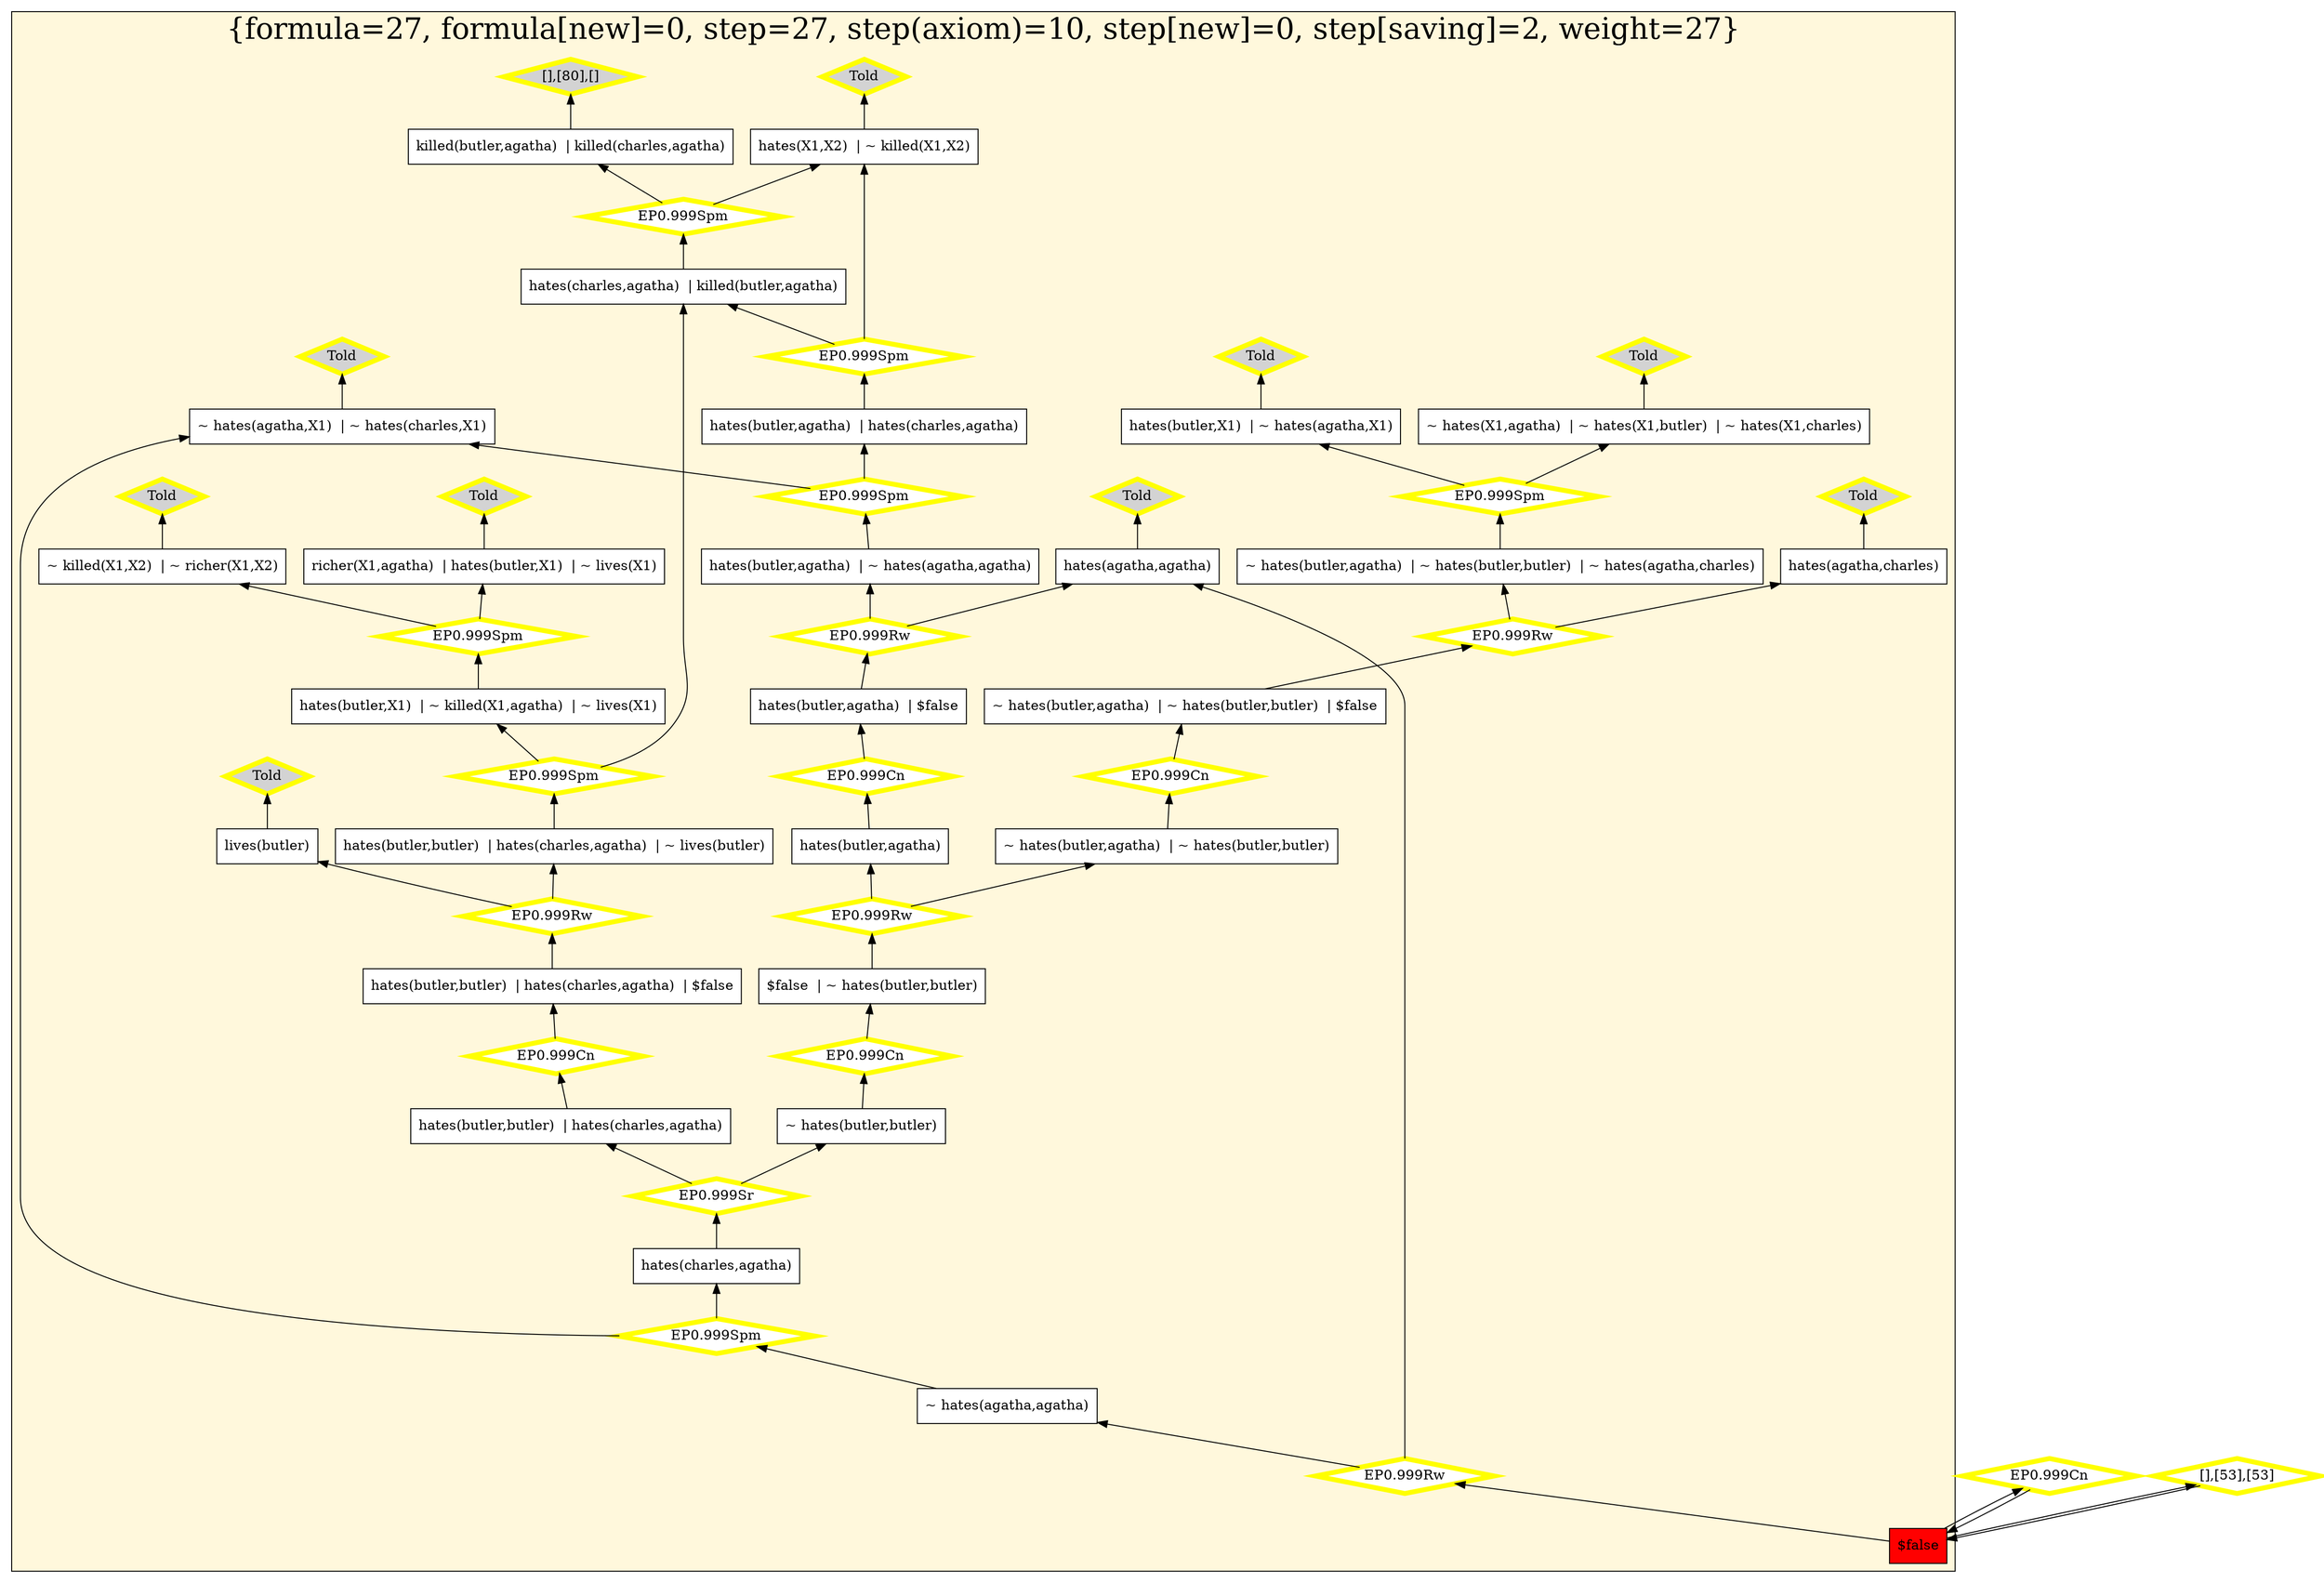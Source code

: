 digraph g 
{ rankdir=BT;
   
  "x_52" [ color="black" shape="box" label="hates(agatha,charles)" fillcolor="white" style="filled"  ];
  "x_80" [ color="black" shape="box" label="killed(butler,agatha)  | killed(charles,agatha)" fillcolor="white" style="filled"  ];
  "x_24" [ color="black" shape="box" label="hates(butler,X1)  | ~ hates(agatha,X1)" fillcolor="white" style="filled"  ];
  "x_53" [ color="black" shape="box" label="$false" fillcolor="red" style="filled"  ];
  "x_53" [ color="black" shape="box" label="$false" fillcolor="red" style="filled"  ];
  "x_5" [ color="black" shape="box" label="~ hates(butler,agatha)  | ~ hates(butler,butler)  | ~ hates(agatha,charles)" fillcolor="white" style="filled"  ];
  "x_89" [ color="black" shape="box" label="~ killed(X1,X2)  | ~ richer(X1,X2)" fillcolor="white" style="filled"  ];
  "x_53" [ color="black" shape="box" label="$false" fillcolor="red" style="filled"  ];
  "x_55" [ color="black" shape="box" label="hates(butler,agatha)  | hates(charles,agatha)" fillcolor="white" style="filled"  ];
  "x_32" [ color="black" shape="box" label="hates(butler,butler)  | hates(charles,agatha)  | ~ lives(butler)" fillcolor="white" style="filled"  ];
  "x_94" [ color="black" shape="box" label="~ hates(agatha,agatha)" fillcolor="white" style="filled"  ];
  "x_87" [ color="black" shape="box" label="hates(charles,agatha)  | killed(butler,agatha)" fillcolor="white" style="filled"  ];
  "x_39" [ color="black" shape="box" label="~ hates(butler,butler)" fillcolor="white" style="filled"  ];
  "x_97" [ color="black" shape="box" label="hates(butler,X1)  | ~ killed(X1,agatha)  | ~ lives(X1)" fillcolor="white" style="filled"  ];
  "x_98" [ color="black" shape="box" label="~ hates(butler,agatha)  | ~ hates(butler,butler)" fillcolor="white" style="filled"  ];
  "x_62" [ color="black" shape="box" label="$false  | ~ hates(butler,butler)" fillcolor="white" style="filled"  ];
  "x_10" [ color="black" shape="box" label="lives(butler)" fillcolor="white" style="filled"  ];
  "x_41" [ color="black" shape="box" label="hates(butler,agatha)  | ~ hates(agatha,agatha)" fillcolor="white" style="filled"  ];
  "x_68" [ color="black" shape="box" label="~ hates(X1,agatha)  | ~ hates(X1,butler)  | ~ hates(X1,charles)" fillcolor="white" style="filled"  ];
  "x_64" [ color="black" shape="box" label="hates(X1,X2)  | ~ killed(X1,X2)" fillcolor="white" style="filled"  ];
  "x_14" [ color="black" shape="box" label="hates(butler,butler)  | hates(charles,agatha)  | $false" fillcolor="white" style="filled"  ];
  "x_31" [ color="black" shape="box" label="richer(X1,agatha)  | hates(butler,X1)  | ~ lives(X1)" fillcolor="white" style="filled"  ];
  "x_44" [ color="black" shape="box" label="hates(butler,agatha)" fillcolor="white" style="filled"  ];
  "x_46" [ color="black" shape="box" label="hates(agatha,agatha)" fillcolor="white" style="filled"  ];
  "x_71" [ color="black" shape="box" label="hates(charles,agatha)" fillcolor="white" style="filled"  ];
  "x_73" [ color="black" shape="box" label="hates(butler,butler)  | hates(charles,agatha)" fillcolor="white" style="filled"  ];
  "x_48" [ color="black" shape="box" label="~ hates(butler,agatha)  | ~ hates(butler,butler)  | $false" fillcolor="white" style="filled"  ];
  "x_21" [ color="black" shape="box" label="~ hates(agatha,X1)  | ~ hates(charles,X1)" fillcolor="white" style="filled"  ];
  "x_110" [ color="black" shape="box" label="hates(butler,agatha)  | $false" fillcolor="white" style="filled"  ];
  "-5e8d77c6:1240b30da25:-7f46" [ URL="http://browser.inference-web.org/iwbrowser/BrowseNodeSet?url=http%3A%2F%2Finference-web.org%2Fproofs%2Ftptp%2FSolutions%2FPUZ%2FPUZ001-1%2FEP---1.1pre%2Fanswer.owl%23ns_10" color="yellow" shape="diamond" label="Told" fillcolor="lightgrey" style="filled" penwidth="5"  ];
  "x_24" -> "-5e8d77c6:1240b30da25:-7f46";
  "-5e8d77c6:1240b30da25:-7fa0" [ URL="http://browser.inference-web.org/iwbrowser/BrowseNodeSet?url=http%3A%2F%2Finference-web.org%2Fproofs%2Ftptp%2FSolutions%2FPUZ%2FPUZ001-1%2FEP---1.1pre%2Fanswer.owl%23ns_12" color="yellow" shape="diamond" label="[],[80],[]" fillcolor="lightgrey" style="filled" penwidth="5"  ];
  "x_80" -> "-5e8d77c6:1240b30da25:-7fa0";
  "-5e8d77c6:1240b30da25:-7f38" [ URL="http://browser.inference-web.org/iwbrowser/BrowseNodeSet?url=http%3A%2F%2Finference-web.org%2Fproofs%2Ftptp%2FSolutions%2FPUZ%2FPUZ001-1%2FEP---1.1pre%2Fanswer.owl%23ns_26" color="yellow" shape="diamond" label="EP0.999Rw" fillcolor="white" style="filled" penwidth="5"  ];
  "x_14" -> "-5e8d77c6:1240b30da25:-7f38";
  "-5e8d77c6:1240b30da25:-7f38" -> "x_10";
  "-5e8d77c6:1240b30da25:-7f38" -> "x_32";
  "-5e8d77c6:1240b30da25:-7f97" [ URL="http://browser.inference-web.org/iwbrowser/BrowseNodeSet?url=http%3A%2F%2Finference-web.org%2Fproofs%2Ftptp%2FSolutions%2FPUZ%2FPUZ001-1%2FEP---1.1pre%2Fanswer.owl%23ns_44" color="yellow" shape="diamond" label="EP0.999Cn" fillcolor="white" style="filled" penwidth="5"  ];
  "x_53" -> "-5e8d77c6:1240b30da25:-7f97";
  "-5e8d77c6:1240b30da25:-7f97" -> "x_53";
  "-5e8d77c6:1240b30da25:-7f50" [ URL="http://browser.inference-web.org/iwbrowser/BrowseNodeSet?url=http%3A%2F%2Finference-web.org%2Fproofs%2Ftptp%2FSolutions%2FPUZ%2FPUZ001-1%2FEP---1.1pre%2Fanswer.owl%23ns_8" color="yellow" shape="diamond" label="Told" fillcolor="lightgrey" style="filled" penwidth="5"  ];
  "x_52" -> "-5e8d77c6:1240b30da25:-7f50";
  "-5e8d77c6:1240b30da25:-7f4b" [ URL="http://browser.inference-web.org/iwbrowser/BrowseNodeSet?url=http%3A%2F%2Finference-web.org%2Fproofs%2Ftptp%2FSolutions%2FPUZ%2FPUZ001-1%2FEP---1.1pre%2Fanswer.owl%23ns_18" color="yellow" shape="diamond" label="EP0.999Spm" fillcolor="white" style="filled" penwidth="5"  ];
  "x_5" -> "-5e8d77c6:1240b30da25:-7f4b";
  "-5e8d77c6:1240b30da25:-7f4b" -> "x_24";
  "-5e8d77c6:1240b30da25:-7f4b" -> "x_68";
  "-5e8d77c6:1240b30da25:-7fa5" [ URL="http://browser.inference-web.org/iwbrowser/BrowseNodeSet?url=http%3A%2F%2Finference-web.org%2Fproofs%2Ftptp%2FSolutions%2FPUZ%2FPUZ001-1%2FEP---1.1pre%2Fanswer.owl%23ns_13" color="yellow" shape="diamond" label="EP0.999Spm" fillcolor="white" style="filled" penwidth="5"  ];
  "x_87" -> "-5e8d77c6:1240b30da25:-7fa5";
  "-5e8d77c6:1240b30da25:-7fa5" -> "x_64";
  "-5e8d77c6:1240b30da25:-7fa5" -> "x_80";
  "-5e8d77c6:1240b30da25:-7f9b" [ URL="http://browser.inference-web.org/iwbrowser/BrowseNodeSet?url=http%3A%2F%2Finference-web.org%2Fproofs%2Ftptp%2FSolutions%2FPUZ%2FPUZ001-1%2FEP---1.1pre%2Fanswer.owl%23answer" color="yellow" shape="diamond" label="[],[53],[53]" fillcolor="white" style="filled" penwidth="5"  ];
  "x_53" -> "-5e8d77c6:1240b30da25:-7f9b";
  "-5e8d77c6:1240b30da25:-7f9b" -> "x_53";
  "-5e8d77c6:1240b30da25:-7f68" [ URL="http://browser.inference-web.org/iwbrowser/BrowseNodeSet?url=http%3A%2F%2Finference-web.org%2Fproofs%2Ftptp%2FSolutions%2FPUZ%2FPUZ001-1%2FEP---1.1pre%2Fanswer.owl%23ns_24" color="yellow" shape="diamond" label="EP0.999Spm" fillcolor="white" style="filled" penwidth="5"  ];
  "x_55" -> "-5e8d77c6:1240b30da25:-7f68";
  "-5e8d77c6:1240b30da25:-7f68" -> "x_64";
  "-5e8d77c6:1240b30da25:-7f68" -> "x_87";
  "-5e8d77c6:1240b30da25:-7f93" [ URL="http://browser.inference-web.org/iwbrowser/BrowseNodeSet?url=http%3A%2F%2Finference-web.org%2Fproofs%2Ftptp%2FSolutions%2FPUZ%2FPUZ001-1%2FEP---1.1pre%2Fanswer.owl%23ns_43" color="yellow" shape="diamond" label="EP0.999Rw" fillcolor="white" style="filled" penwidth="5"  ];
  "x_53" -> "-5e8d77c6:1240b30da25:-7f93";
  "-5e8d77c6:1240b30da25:-7f93" -> "x_46";
  "-5e8d77c6:1240b30da25:-7f93" -> "x_94";
  "-5e8d77c6:1240b30da25:-7f89" [ URL="http://browser.inference-web.org/iwbrowser/BrowseNodeSet?url=http%3A%2F%2Finference-web.org%2Fproofs%2Ftptp%2FSolutions%2FPUZ%2FPUZ001-1%2FEP---1.1pre%2Fanswer.owl%23ns_41" color="yellow" shape="diamond" label="EP0.999Spm" fillcolor="white" style="filled" penwidth="5"  ];
  "x_94" -> "-5e8d77c6:1240b30da25:-7f89";
  "-5e8d77c6:1240b30da25:-7f89" -> "x_21";
  "-5e8d77c6:1240b30da25:-7f89" -> "x_71";
  "-5e8d77c6:1240b30da25:-7f8e" [ URL="http://browser.inference-web.org/iwbrowser/BrowseNodeSet?url=http%3A%2F%2Finference-web.org%2Fproofs%2Ftptp%2FSolutions%2FPUZ%2FPUZ001-1%2FEP---1.1pre%2Fanswer.owl%23ns_7" color="yellow" shape="diamond" label="Told" fillcolor="lightgrey" style="filled" penwidth="5"  ];
  "x_46" -> "-5e8d77c6:1240b30da25:-7f8e";
  "-5e8d77c6:1240b30da25:-7f24" [ URL="http://browser.inference-web.org/iwbrowser/BrowseNodeSet?url=http%3A%2F%2Finference-web.org%2Fproofs%2Ftptp%2FSolutions%2FPUZ%2FPUZ001-1%2FEP---1.1pre%2Fanswer.owl%23ns_11" color="yellow" shape="diamond" label="Told" fillcolor="lightgrey" style="filled" penwidth="5"  ];
  "x_31" -> "-5e8d77c6:1240b30da25:-7f24";
  "-5e8d77c6:1240b30da25:-7f1f" [ URL="http://browser.inference-web.org/iwbrowser/BrowseNodeSet?url=http%3A%2F%2Finference-web.org%2Fproofs%2Ftptp%2FSolutions%2FPUZ%2FPUZ001-1%2FEP---1.1pre%2Fanswer.owl%23ns_4" color="yellow" shape="diamond" label="Told" fillcolor="lightgrey" style="filled" penwidth="5"  ];
  "x_89" -> "-5e8d77c6:1240b30da25:-7f1f";
  "-5e8d77c6:1240b30da25:-7f7b" [ URL="http://browser.inference-web.org/iwbrowser/BrowseNodeSet?url=http%3A%2F%2Finference-web.org%2Fproofs%2Ftptp%2FSolutions%2FPUZ%2FPUZ001-1%2FEP---1.1pre%2Fanswer.owl%23ns_37" color="yellow" shape="diamond" label="EP0.999Rw" fillcolor="white" style="filled" penwidth="5"  ];
  "x_62" -> "-5e8d77c6:1240b30da25:-7f7b";
  "-5e8d77c6:1240b30da25:-7f7b" -> "x_44";
  "-5e8d77c6:1240b30da25:-7f7b" -> "x_98";
  "-5e8d77c6:1240b30da25:-7f6d" [ URL="http://browser.inference-web.org/iwbrowser/BrowseNodeSet?url=http%3A%2F%2Finference-web.org%2Fproofs%2Ftptp%2FSolutions%2FPUZ%2FPUZ001-1%2FEP---1.1pre%2Fanswer.owl%23ns_33" color="yellow" shape="diamond" label="EP0.999Spm" fillcolor="white" style="filled" penwidth="5"  ];
  "x_41" -> "-5e8d77c6:1240b30da25:-7f6d";
  "-5e8d77c6:1240b30da25:-7f6d" -> "x_21";
  "-5e8d77c6:1240b30da25:-7f6d" -> "x_55";
  "-5e8d77c6:1240b30da25:-7f7f" [ URL="http://browser.inference-web.org/iwbrowser/BrowseNodeSet?url=http%3A%2F%2Finference-web.org%2Fproofs%2Ftptp%2FSolutions%2FPUZ%2FPUZ001-1%2FEP---1.1pre%2Fanswer.owl%23ns_38" color="yellow" shape="diamond" label="EP0.999Cn" fillcolor="white" style="filled" penwidth="5"  ];
  "x_39" -> "-5e8d77c6:1240b30da25:-7f7f";
  "-5e8d77c6:1240b30da25:-7f7f" -> "x_62";
  "-5e8d77c6:1240b30da25:-7f63" [ URL="http://browser.inference-web.org/iwbrowser/BrowseNodeSet?url=http%3A%2F%2Finference-web.org%2Fproofs%2Ftptp%2FSolutions%2FPUZ%2FPUZ001-1%2FEP---1.1pre%2Fanswer.owl%23ns_9" color="yellow" shape="diamond" label="Told" fillcolor="lightgrey" style="filled" penwidth="5"  ];
  "x_64" -> "-5e8d77c6:1240b30da25:-7f63";
  "-5e8d77c6:1240b30da25:-7f33" [ URL="http://browser.inference-web.org/iwbrowser/BrowseNodeSet?url=http%3A%2F%2Finference-web.org%2Fproofs%2Ftptp%2FSolutions%2FPUZ%2FPUZ001-1%2FEP---1.1pre%2Fanswer.owl%23ns_2" color="yellow" shape="diamond" label="Told" fillcolor="lightgrey" style="filled" penwidth="5"  ];
  "x_10" -> "-5e8d77c6:1240b30da25:-7f33";
  "-5e8d77c6:1240b30da25:-7f3c" [ URL="http://browser.inference-web.org/iwbrowser/BrowseNodeSet?url=http%3A%2F%2Finference-web.org%2Fproofs%2Ftptp%2FSolutions%2FPUZ%2FPUZ001-1%2FEP---1.1pre%2Fanswer.owl%23ns_27" color="yellow" shape="diamond" label="EP0.999Cn" fillcolor="white" style="filled" penwidth="5"  ];
  "x_73" -> "-5e8d77c6:1240b30da25:-7f3c";
  "-5e8d77c6:1240b30da25:-7f3c" -> "x_14";
  "-5e8d77c6:1240b30da25:-7f84" [ URL="http://browser.inference-web.org/iwbrowser/BrowseNodeSet?url=http%3A%2F%2Finference-web.org%2Fproofs%2Ftptp%2FSolutions%2FPUZ%2FPUZ001-1%2FEP---1.1pre%2Fanswer.owl%23ns_40" color="yellow" shape="diamond" label="EP0.999Sr" fillcolor="white" style="filled" penwidth="5"  ];
  "x_71" -> "-5e8d77c6:1240b30da25:-7f84";
  "-5e8d77c6:1240b30da25:-7f84" -> "x_39";
  "-5e8d77c6:1240b30da25:-7f84" -> "x_73";
  "-5e8d77c6:1240b30da25:-7f29" [ URL="http://browser.inference-web.org/iwbrowser/BrowseNodeSet?url=http%3A%2F%2Finference-web.org%2Fproofs%2Ftptp%2FSolutions%2FPUZ%2FPUZ001-1%2FEP---1.1pre%2Fanswer.owl%23ns_14" color="yellow" shape="diamond" label="EP0.999Spm" fillcolor="white" style="filled" penwidth="5"  ];
  "x_97" -> "-5e8d77c6:1240b30da25:-7f29";
  "-5e8d77c6:1240b30da25:-7f29" -> "x_31";
  "-5e8d77c6:1240b30da25:-7f29" -> "x_89";
  "-5e8d77c6:1240b30da25:-7f76" [ URL="http://browser.inference-web.org/iwbrowser/BrowseNodeSet?url=http%3A%2F%2Finference-web.org%2Fproofs%2Ftptp%2FSolutions%2FPUZ%2FPUZ001-1%2FEP---1.1pre%2Fanswer.owl%23ns_35" color="yellow" shape="diamond" label="EP0.999Cn" fillcolor="white" style="filled" penwidth="5"  ];
  "x_44" -> "-5e8d77c6:1240b30da25:-7f76";
  "-5e8d77c6:1240b30da25:-7f76" -> "x_110";
  "-5e8d77c6:1240b30da25:-7f72" [ URL="http://browser.inference-web.org/iwbrowser/BrowseNodeSet?url=http%3A%2F%2Finference-web.org%2Fproofs%2Ftptp%2FSolutions%2FPUZ%2FPUZ001-1%2FEP---1.1pre%2Fanswer.owl%23ns_34" color="yellow" shape="diamond" label="EP0.999Rw" fillcolor="white" style="filled" penwidth="5"  ];
  "x_110" -> "-5e8d77c6:1240b30da25:-7f72";
  "-5e8d77c6:1240b30da25:-7f72" -> "x_41";
  "-5e8d77c6:1240b30da25:-7f72" -> "x_46";
  "-5e8d77c6:1240b30da25:-7f59" [ URL="http://browser.inference-web.org/iwbrowser/BrowseNodeSet?url=http%3A%2F%2Finference-web.org%2Fproofs%2Ftptp%2FSolutions%2FPUZ%2FPUZ001-1%2FEP---1.1pre%2Fanswer.owl%23ns_20" color="yellow" shape="diamond" label="EP0.999Cn" fillcolor="white" style="filled" penwidth="5"  ];
  "x_98" -> "-5e8d77c6:1240b30da25:-7f59";
  "-5e8d77c6:1240b30da25:-7f59" -> "x_48";
  "-5e8d77c6:1240b30da25:-7f2e" [ URL="http://browser.inference-web.org/iwbrowser/BrowseNodeSet?url=http%3A%2F%2Finference-web.org%2Fproofs%2Ftptp%2FSolutions%2FPUZ%2FPUZ001-1%2FEP---1.1pre%2Fanswer.owl%23ns_25" color="yellow" shape="diamond" label="EP0.999Spm" fillcolor="white" style="filled" penwidth="5"  ];
  "x_32" -> "-5e8d77c6:1240b30da25:-7f2e";
  "-5e8d77c6:1240b30da25:-7f2e" -> "x_87";
  "-5e8d77c6:1240b30da25:-7f2e" -> "x_97";
  "-5e8d77c6:1240b30da25:-7f5e" [ URL="http://browser.inference-web.org/iwbrowser/BrowseNodeSet?url=http%3A%2F%2Finference-web.org%2Fproofs%2Ftptp%2FSolutions%2FPUZ%2FPUZ001-1%2FEP---1.1pre%2Fanswer.owl%23ns_5" color="yellow" shape="diamond" label="Told" fillcolor="lightgrey" style="filled" penwidth="5"  ];
  "x_21" -> "-5e8d77c6:1240b30da25:-7f5e";
  "-5e8d77c6:1240b30da25:-7f55" [ URL="http://browser.inference-web.org/iwbrowser/BrowseNodeSet?url=http%3A%2F%2Finference-web.org%2Fproofs%2Ftptp%2FSolutions%2FPUZ%2FPUZ001-1%2FEP---1.1pre%2Fanswer.owl%23ns_19" color="yellow" shape="diamond" label="EP0.999Rw" fillcolor="white" style="filled" penwidth="5"  ];
  "x_48" -> "-5e8d77c6:1240b30da25:-7f55";
  "-5e8d77c6:1240b30da25:-7f55" -> "x_5";
  "-5e8d77c6:1240b30da25:-7f55" -> "x_52";
  "-5e8d77c6:1240b30da25:-7f41" [ URL="http://browser.inference-web.org/iwbrowser/BrowseNodeSet?url=http%3A%2F%2Finference-web.org%2Fproofs%2Ftptp%2FSolutions%2FPUZ%2FPUZ001-1%2FEP---1.1pre%2Fanswer.owl%23ns_6" color="yellow" shape="diamond" label="Told" fillcolor="lightgrey" style="filled" penwidth="5"  ];
  "x_68" -> "-5e8d77c6:1240b30da25:-7f41";
  
 subgraph cluster_opt 
{ labelloc=b label="{formula=27, formula[new]=0, step=27, step(axiom)=10, step[new]=0, step[saving]=2, weight=27}" 
 fontsize=30 fillcolor=cornsilk style=filled 
  x_68 ; x_71 ; x_64 ; x_5 ; x_10 ; x_73 ; x_14 ; x_87 ; x_21 ; x_80 ; x_24 ; x_94 ; x_89 ; x_31 ; x_32 ; x_98 ; x_39 ; x_97 ; x_110 ; x_41 ; x_46 ; x_44 ; x_48 ; x_55 ; x_53 ; x_52 ; x_62 ; "-5e8d77c6:1240b30da25:-7f46" ;
 "-5e8d77c6:1240b30da25:-7fa0" ;
 "-5e8d77c6:1240b30da25:-7f38" ;
 "-5e8d77c6:1240b30da25:-7f50" ;
 "-5e8d77c6:1240b30da25:-7f4b" ;
 "-5e8d77c6:1240b30da25:-7fa5" ;
 "-5e8d77c6:1240b30da25:-7f68" ;
 "-5e8d77c6:1240b30da25:-7f93" ;
 "-5e8d77c6:1240b30da25:-7f89" ;
 "-5e8d77c6:1240b30da25:-7f8e" ;
 "-5e8d77c6:1240b30da25:-7f24" ;
 "-5e8d77c6:1240b30da25:-7f1f" ;
 "-5e8d77c6:1240b30da25:-7f7b" ;
 "-5e8d77c6:1240b30da25:-7f6d" ;
 "-5e8d77c6:1240b30da25:-7f7f" ;
 "-5e8d77c6:1240b30da25:-7f63" ;
 "-5e8d77c6:1240b30da25:-7f33" ;
 "-5e8d77c6:1240b30da25:-7f3c" ;
 "-5e8d77c6:1240b30da25:-7f84" ;
 "-5e8d77c6:1240b30da25:-7f29" ;
 "-5e8d77c6:1240b30da25:-7f76" ;
 "-5e8d77c6:1240b30da25:-7f72" ;
 "-5e8d77c6:1240b30da25:-7f59" ;
 "-5e8d77c6:1240b30da25:-7f2e" ;
 "-5e8d77c6:1240b30da25:-7f41" ;
 "-5e8d77c6:1240b30da25:-7f55" ;
 "-5e8d77c6:1240b30da25:-7f5e" ;
 
}
 
}
